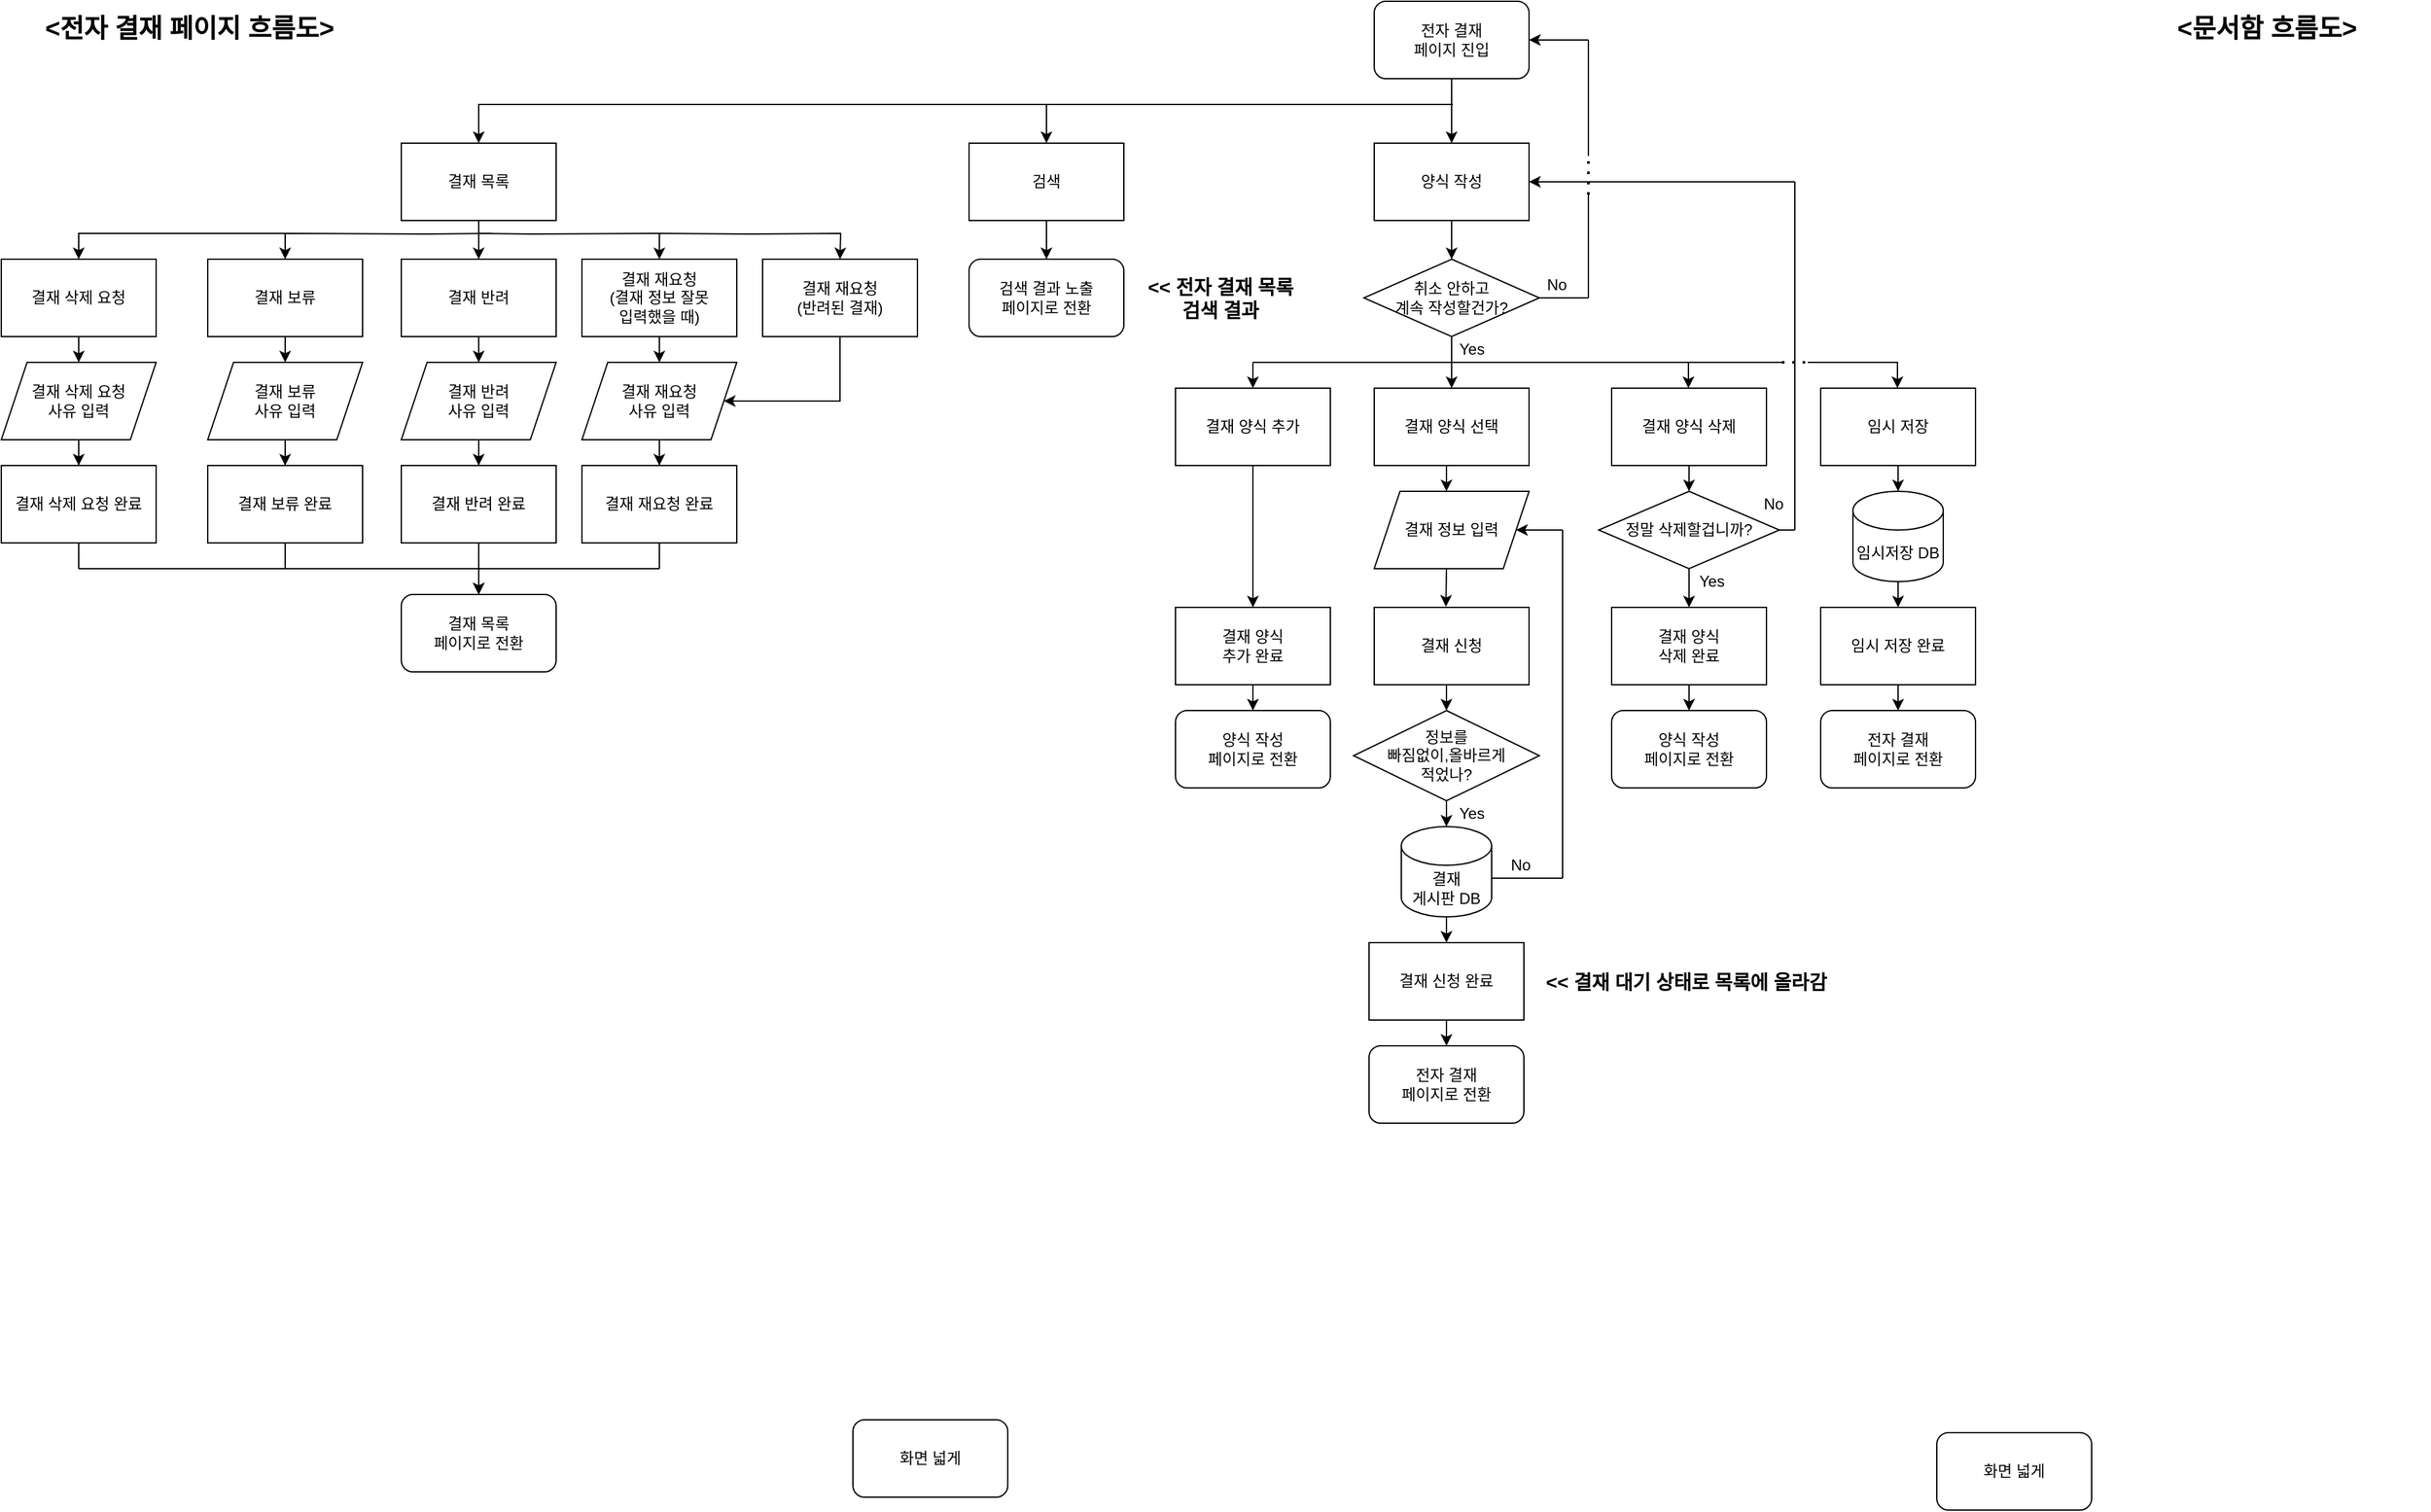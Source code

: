 <mxfile version="24.6.4" type="github">
  <diagram id="C5RBs43oDa-KdzZeNtuy" name="Page-1">
    <mxGraphModel dx="3033" dy="1166" grid="1" gridSize="10" guides="1" tooltips="1" connect="1" arrows="1" fold="1" page="1" pageScale="1" pageWidth="827" pageHeight="1169" math="0" shadow="0">
      <root>
        <mxCell id="WIyWlLk6GJQsqaUBKTNV-0" />
        <mxCell id="WIyWlLk6GJQsqaUBKTNV-1" parent="WIyWlLk6GJQsqaUBKTNV-0" />
        <mxCell id="pU9Nuj2Ota8fJku8dNai-0" value="전자 결재 &lt;br&gt;페이지 진입" style="rounded=1;whiteSpace=wrap;html=1;" vertex="1" parent="WIyWlLk6GJQsqaUBKTNV-1">
          <mxGeometry x="354" y="40" width="120" height="60" as="geometry" />
        </mxCell>
        <mxCell id="pU9Nuj2Ota8fJku8dNai-2" value="" style="endArrow=classic;html=1;rounded=0;exitX=0.5;exitY=1;exitDx=0;exitDy=0;entryX=0.5;entryY=0;entryDx=0;entryDy=0;" edge="1" parent="WIyWlLk6GJQsqaUBKTNV-1" source="pU9Nuj2Ota8fJku8dNai-0" target="pU9Nuj2Ota8fJku8dNai-7">
          <mxGeometry width="50" height="50" relative="1" as="geometry">
            <mxPoint x="434" y="210" as="sourcePoint" />
            <mxPoint x="414" y="130" as="targetPoint" />
          </mxGeometry>
        </mxCell>
        <mxCell id="pU9Nuj2Ota8fJku8dNai-3" value="화면 넓게" style="rounded=1;whiteSpace=wrap;html=1;" vertex="1" parent="WIyWlLk6GJQsqaUBKTNV-1">
          <mxGeometry x="-50" y="1140" width="120" height="60" as="geometry" />
        </mxCell>
        <mxCell id="pU9Nuj2Ota8fJku8dNai-4" value="화면 넓게" style="rounded=1;whiteSpace=wrap;html=1;" vertex="1" parent="WIyWlLk6GJQsqaUBKTNV-1">
          <mxGeometry x="790" y="1150" width="120" height="60" as="geometry" />
        </mxCell>
        <mxCell id="pU9Nuj2Ota8fJku8dNai-7" value="양식 작성" style="rounded=0;whiteSpace=wrap;html=1;" vertex="1" parent="WIyWlLk6GJQsqaUBKTNV-1">
          <mxGeometry x="354" y="150" width="120" height="60" as="geometry" />
        </mxCell>
        <mxCell id="pU9Nuj2Ota8fJku8dNai-10" value="취소 안하고&lt;br&gt;계속 작성할건가?" style="rhombus;whiteSpace=wrap;html=1;" vertex="1" parent="WIyWlLk6GJQsqaUBKTNV-1">
          <mxGeometry x="346" y="240" width="136" height="60" as="geometry" />
        </mxCell>
        <mxCell id="pU9Nuj2Ota8fJku8dNai-11" value="" style="endArrow=classic;html=1;rounded=0;exitX=0.5;exitY=1;exitDx=0;exitDy=0;entryX=0.5;entryY=0;entryDx=0;entryDy=0;" edge="1" parent="WIyWlLk6GJQsqaUBKTNV-1" source="pU9Nuj2Ota8fJku8dNai-7" target="pU9Nuj2Ota8fJku8dNai-10">
          <mxGeometry width="50" height="50" relative="1" as="geometry">
            <mxPoint x="50" y="240" as="sourcePoint" />
            <mxPoint x="100" y="190" as="targetPoint" />
          </mxGeometry>
        </mxCell>
        <mxCell id="pU9Nuj2Ota8fJku8dNai-12" value="" style="endArrow=none;html=1;rounded=0;exitX=1;exitY=0.5;exitDx=0;exitDy=0;" edge="1" parent="WIyWlLk6GJQsqaUBKTNV-1" source="pU9Nuj2Ota8fJku8dNai-10">
          <mxGeometry width="50" height="50" relative="1" as="geometry">
            <mxPoint x="50" y="240" as="sourcePoint" />
            <mxPoint x="520" y="270" as="targetPoint" />
          </mxGeometry>
        </mxCell>
        <mxCell id="pU9Nuj2Ota8fJku8dNai-14" value="" style="endArrow=classic;html=1;rounded=0;entryX=1;entryY=0.5;entryDx=0;entryDy=0;" edge="1" parent="WIyWlLk6GJQsqaUBKTNV-1" target="pU9Nuj2Ota8fJku8dNai-0">
          <mxGeometry width="50" height="50" relative="1" as="geometry">
            <mxPoint x="520" y="70" as="sourcePoint" />
            <mxPoint x="100" y="170" as="targetPoint" />
          </mxGeometry>
        </mxCell>
        <mxCell id="pU9Nuj2Ota8fJku8dNai-15" value="No" style="text;strokeColor=none;fillColor=none;align=left;verticalAlign=middle;spacingLeft=4;spacingRight=4;overflow=hidden;points=[[0,0.5],[1,0.5]];portConstraint=eastwest;rotatable=0;whiteSpace=wrap;html=1;" vertex="1" parent="WIyWlLk6GJQsqaUBKTNV-1">
          <mxGeometry x="482" y="250" width="40" height="20" as="geometry" />
        </mxCell>
        <mxCell id="pU9Nuj2Ota8fJku8dNai-17" value="" style="endArrow=none;dashed=1;html=1;dashPattern=1 3;strokeWidth=2;rounded=0;" edge="1" parent="WIyWlLk6GJQsqaUBKTNV-1">
          <mxGeometry width="50" height="50" relative="1" as="geometry">
            <mxPoint x="520" y="190" as="sourcePoint" />
            <mxPoint x="520" y="160" as="targetPoint" />
          </mxGeometry>
        </mxCell>
        <mxCell id="pU9Nuj2Ota8fJku8dNai-18" value="" style="endArrow=none;html=1;rounded=0;" edge="1" parent="WIyWlLk6GJQsqaUBKTNV-1">
          <mxGeometry width="50" height="50" relative="1" as="geometry">
            <mxPoint x="520" y="270" as="sourcePoint" />
            <mxPoint x="520" y="190" as="targetPoint" />
          </mxGeometry>
        </mxCell>
        <mxCell id="pU9Nuj2Ota8fJku8dNai-19" value="" style="endArrow=none;html=1;rounded=0;" edge="1" parent="WIyWlLk6GJQsqaUBKTNV-1">
          <mxGeometry width="50" height="50" relative="1" as="geometry">
            <mxPoint x="520" y="70" as="sourcePoint" />
            <mxPoint x="520" y="160" as="targetPoint" />
          </mxGeometry>
        </mxCell>
        <mxCell id="pU9Nuj2Ota8fJku8dNai-20" value="결재 양식 추가" style="rounded=0;whiteSpace=wrap;html=1;" vertex="1" parent="WIyWlLk6GJQsqaUBKTNV-1">
          <mxGeometry x="200" y="340" width="120" height="60" as="geometry" />
        </mxCell>
        <mxCell id="pU9Nuj2Ota8fJku8dNai-21" value="결재 양식 선택" style="rounded=0;whiteSpace=wrap;html=1;" vertex="1" parent="WIyWlLk6GJQsqaUBKTNV-1">
          <mxGeometry x="354" y="340" width="120" height="60" as="geometry" />
        </mxCell>
        <mxCell id="pU9Nuj2Ota8fJku8dNai-22" value="결재 양식 삭제" style="rounded=0;whiteSpace=wrap;html=1;" vertex="1" parent="WIyWlLk6GJQsqaUBKTNV-1">
          <mxGeometry x="538" y="340" width="120" height="60" as="geometry" />
        </mxCell>
        <mxCell id="pU9Nuj2Ota8fJku8dNai-23" value="" style="endArrow=classic;html=1;rounded=0;exitX=0.5;exitY=1;exitDx=0;exitDy=0;entryX=0.5;entryY=0;entryDx=0;entryDy=0;" edge="1" parent="WIyWlLk6GJQsqaUBKTNV-1" source="pU9Nuj2Ota8fJku8dNai-10" target="pU9Nuj2Ota8fJku8dNai-21">
          <mxGeometry width="50" height="50" relative="1" as="geometry">
            <mxPoint x="50" y="240" as="sourcePoint" />
            <mxPoint x="100" y="190" as="targetPoint" />
          </mxGeometry>
        </mxCell>
        <mxCell id="pU9Nuj2Ota8fJku8dNai-26" value="" style="endArrow=classic;html=1;rounded=0;entryX=0.5;entryY=0;entryDx=0;entryDy=0;" edge="1" parent="WIyWlLk6GJQsqaUBKTNV-1">
          <mxGeometry width="50" height="50" relative="1" as="geometry">
            <mxPoint x="597.52" y="320" as="sourcePoint" />
            <mxPoint x="597.52" y="340" as="targetPoint" />
          </mxGeometry>
        </mxCell>
        <mxCell id="pU9Nuj2Ota8fJku8dNai-27" value="Yes" style="text;strokeColor=none;fillColor=none;align=left;verticalAlign=middle;spacingLeft=4;spacingRight=4;overflow=hidden;points=[[0,0.5],[1,0.5]];portConstraint=eastwest;rotatable=0;whiteSpace=wrap;html=1;" vertex="1" parent="WIyWlLk6GJQsqaUBKTNV-1">
          <mxGeometry x="414" y="300" width="40" height="20" as="geometry" />
        </mxCell>
        <mxCell id="pU9Nuj2Ota8fJku8dNai-28" value="결재 신청" style="rounded=0;whiteSpace=wrap;html=1;" vertex="1" parent="WIyWlLk6GJQsqaUBKTNV-1">
          <mxGeometry x="354" y="510" width="120" height="60" as="geometry" />
        </mxCell>
        <mxCell id="pU9Nuj2Ota8fJku8dNai-30" value="결재 신청 완료" style="rounded=0;whiteSpace=wrap;html=1;" vertex="1" parent="WIyWlLk6GJQsqaUBKTNV-1">
          <mxGeometry x="350" y="770" width="120" height="60" as="geometry" />
        </mxCell>
        <mxCell id="pU9Nuj2Ota8fJku8dNai-32" value="전자 결재 &lt;br&gt;페이지로 전환" style="rounded=1;whiteSpace=wrap;html=1;" vertex="1" parent="WIyWlLk6GJQsqaUBKTNV-1">
          <mxGeometry x="350" y="850" width="120" height="60" as="geometry" />
        </mxCell>
        <mxCell id="pU9Nuj2Ota8fJku8dNai-33" value="" style="endArrow=classic;html=1;rounded=0;exitX=0.5;exitY=1;exitDx=0;exitDy=0;entryX=0.5;entryY=0;entryDx=0;entryDy=0;" edge="1" parent="WIyWlLk6GJQsqaUBKTNV-1" source="pU9Nuj2Ota8fJku8dNai-30" target="pU9Nuj2Ota8fJku8dNai-32">
          <mxGeometry width="50" height="50" relative="1" as="geometry">
            <mxPoint x="410" y="850" as="sourcePoint" />
            <mxPoint x="410" y="870" as="targetPoint" />
          </mxGeometry>
        </mxCell>
        <mxCell id="pU9Nuj2Ota8fJku8dNai-34" value="정말 삭제할겁니까?" style="rhombus;whiteSpace=wrap;html=1;" vertex="1" parent="WIyWlLk6GJQsqaUBKTNV-1">
          <mxGeometry x="528" y="420" width="140" height="60" as="geometry" />
        </mxCell>
        <mxCell id="pU9Nuj2Ota8fJku8dNai-35" value="" style="endArrow=classic;html=1;rounded=0;exitX=0.5;exitY=1;exitDx=0;exitDy=0;entryX=0.5;entryY=0;entryDx=0;entryDy=0;" edge="1" parent="WIyWlLk6GJQsqaUBKTNV-1" source="pU9Nuj2Ota8fJku8dNai-22" target="pU9Nuj2Ota8fJku8dNai-34">
          <mxGeometry width="50" height="50" relative="1" as="geometry">
            <mxPoint x="98" y="430" as="sourcePoint" />
            <mxPoint x="148" y="380" as="targetPoint" />
          </mxGeometry>
        </mxCell>
        <mxCell id="pU9Nuj2Ota8fJku8dNai-36" value="결재 양식&lt;br&gt;삭제 완료" style="rounded=0;whiteSpace=wrap;html=1;" vertex="1" parent="WIyWlLk6GJQsqaUBKTNV-1">
          <mxGeometry x="538" y="510" width="120" height="60" as="geometry" />
        </mxCell>
        <mxCell id="pU9Nuj2Ota8fJku8dNai-37" value="" style="endArrow=classic;html=1;rounded=0;exitX=0.5;exitY=1;exitDx=0;exitDy=0;entryX=0.5;entryY=0;entryDx=0;entryDy=0;" edge="1" parent="WIyWlLk6GJQsqaUBKTNV-1" target="pU9Nuj2Ota8fJku8dNai-36">
          <mxGeometry width="50" height="50" relative="1" as="geometry">
            <mxPoint x="598" y="480" as="sourcePoint" />
            <mxPoint x="598" y="500" as="targetPoint" />
          </mxGeometry>
        </mxCell>
        <mxCell id="pU9Nuj2Ota8fJku8dNai-40" value="&lt;div&gt;결재 정보 입력&lt;/div&gt;" style="shape=parallelogram;perimeter=parallelogramPerimeter;whiteSpace=wrap;html=1;fixedSize=1;" vertex="1" parent="WIyWlLk6GJQsqaUBKTNV-1">
          <mxGeometry x="354" y="420" width="120" height="60" as="geometry" />
        </mxCell>
        <mxCell id="pU9Nuj2Ota8fJku8dNai-41" value="결재&lt;br&gt;게시판 DB" style="shape=cylinder3;whiteSpace=wrap;html=1;boundedLbl=1;backgroundOutline=1;size=15;" vertex="1" parent="WIyWlLk6GJQsqaUBKTNV-1">
          <mxGeometry x="375" y="680" width="70" height="70" as="geometry" />
        </mxCell>
        <mxCell id="pU9Nuj2Ota8fJku8dNai-44" value="" style="endArrow=classic;html=1;rounded=0;exitX=0.5;exitY=1;exitDx=0;exitDy=0;entryX=0.463;entryY=-0.009;entryDx=0;entryDy=0;entryPerimeter=0;" edge="1" parent="WIyWlLk6GJQsqaUBKTNV-1" target="pU9Nuj2Ota8fJku8dNai-28">
          <mxGeometry width="50" height="50" relative="1" as="geometry">
            <mxPoint x="410" y="480" as="sourcePoint" />
            <mxPoint x="410" y="500" as="targetPoint" />
          </mxGeometry>
        </mxCell>
        <mxCell id="pU9Nuj2Ota8fJku8dNai-45" value="정보를&lt;br&gt;빠짐없이,올바르게&lt;br&gt;적었나?" style="rhombus;whiteSpace=wrap;html=1;" vertex="1" parent="WIyWlLk6GJQsqaUBKTNV-1">
          <mxGeometry x="338" y="590" width="144" height="70" as="geometry" />
        </mxCell>
        <mxCell id="pU9Nuj2Ota8fJku8dNai-49" value="" style="endArrow=classic;html=1;rounded=0;exitX=0.5;exitY=1;exitDx=0;exitDy=0;entryX=0.5;entryY=0;entryDx=0;entryDy=0;" edge="1" parent="WIyWlLk6GJQsqaUBKTNV-1">
          <mxGeometry width="50" height="50" relative="1" as="geometry">
            <mxPoint x="410" y="570" as="sourcePoint" />
            <mxPoint x="410" y="590" as="targetPoint" />
          </mxGeometry>
        </mxCell>
        <mxCell id="pU9Nuj2Ota8fJku8dNai-50" value="" style="endArrow=classic;html=1;rounded=0;exitX=0.5;exitY=1;exitDx=0;exitDy=0;entryX=0.5;entryY=0;entryDx=0;entryDy=0;" edge="1" parent="WIyWlLk6GJQsqaUBKTNV-1">
          <mxGeometry width="50" height="50" relative="1" as="geometry">
            <mxPoint x="410" y="400" as="sourcePoint" />
            <mxPoint x="410" y="420" as="targetPoint" />
          </mxGeometry>
        </mxCell>
        <mxCell id="pU9Nuj2Ota8fJku8dNai-51" value="" style="endArrow=classic;html=1;rounded=0;exitX=0.5;exitY=1;exitDx=0;exitDy=0;entryX=0.5;entryY=0;entryDx=0;entryDy=0;entryPerimeter=0;" edge="1" parent="WIyWlLk6GJQsqaUBKTNV-1" source="pU9Nuj2Ota8fJku8dNai-45" target="pU9Nuj2Ota8fJku8dNai-41">
          <mxGeometry width="50" height="50" relative="1" as="geometry">
            <mxPoint x="50" y="640" as="sourcePoint" />
            <mxPoint x="100" y="590" as="targetPoint" />
          </mxGeometry>
        </mxCell>
        <mxCell id="pU9Nuj2Ota8fJku8dNai-52" value="Yes" style="text;strokeColor=none;fillColor=none;align=left;verticalAlign=middle;spacingLeft=4;spacingRight=4;overflow=hidden;points=[[0,0.5],[1,0.5]];portConstraint=eastwest;rotatable=0;whiteSpace=wrap;html=1;" vertex="1" parent="WIyWlLk6GJQsqaUBKTNV-1">
          <mxGeometry x="414" y="660" width="40" height="20" as="geometry" />
        </mxCell>
        <mxCell id="pU9Nuj2Ota8fJku8dNai-53" value="" style="endArrow=classic;html=1;rounded=0;exitX=0.5;exitY=1;exitDx=0;exitDy=0;exitPerimeter=0;entryX=0.5;entryY=0;entryDx=0;entryDy=0;" edge="1" parent="WIyWlLk6GJQsqaUBKTNV-1" target="pU9Nuj2Ota8fJku8dNai-30">
          <mxGeometry width="50" height="50" relative="1" as="geometry">
            <mxPoint x="410" y="750" as="sourcePoint" />
            <mxPoint x="100" y="600" as="targetPoint" />
          </mxGeometry>
        </mxCell>
        <mxCell id="pU9Nuj2Ota8fJku8dNai-58" value="" style="endArrow=none;html=1;rounded=0;" edge="1" parent="WIyWlLk6GJQsqaUBKTNV-1">
          <mxGeometry width="50" height="50" relative="1" as="geometry">
            <mxPoint x="500" y="720" as="sourcePoint" />
            <mxPoint x="500" y="450" as="targetPoint" />
          </mxGeometry>
        </mxCell>
        <mxCell id="pU9Nuj2Ota8fJku8dNai-59" value="" style="endArrow=classic;html=1;rounded=0;entryX=1;entryY=0.5;entryDx=0;entryDy=0;" edge="1" parent="WIyWlLk6GJQsqaUBKTNV-1" target="pU9Nuj2Ota8fJku8dNai-40">
          <mxGeometry width="50" height="50" relative="1" as="geometry">
            <mxPoint x="500" y="450" as="sourcePoint" />
            <mxPoint x="290" y="560" as="targetPoint" />
          </mxGeometry>
        </mxCell>
        <mxCell id="pU9Nuj2Ota8fJku8dNai-63" value="결재 양식&lt;br&gt;추가 완료" style="rounded=0;whiteSpace=wrap;html=1;" vertex="1" parent="WIyWlLk6GJQsqaUBKTNV-1">
          <mxGeometry x="200" y="510" width="120" height="60" as="geometry" />
        </mxCell>
        <mxCell id="pU9Nuj2Ota8fJku8dNai-64" value="Yes" style="text;strokeColor=none;fillColor=none;align=left;verticalAlign=middle;spacingLeft=4;spacingRight=4;overflow=hidden;points=[[0,0.5],[1,0.5]];portConstraint=eastwest;rotatable=0;whiteSpace=wrap;html=1;" vertex="1" parent="WIyWlLk6GJQsqaUBKTNV-1">
          <mxGeometry x="600" y="480" width="40" height="20" as="geometry" />
        </mxCell>
        <mxCell id="pU9Nuj2Ota8fJku8dNai-66" value="" style="endArrow=classic;html=1;rounded=0;entryX=0.5;entryY=0;entryDx=0;entryDy=0;" edge="1" parent="WIyWlLk6GJQsqaUBKTNV-1">
          <mxGeometry width="50" height="50" relative="1" as="geometry">
            <mxPoint x="260" y="320" as="sourcePoint" />
            <mxPoint x="260" y="340" as="targetPoint" />
          </mxGeometry>
        </mxCell>
        <mxCell id="pU9Nuj2Ota8fJku8dNai-67" value="" style="endArrow=classic;html=1;rounded=0;exitX=0.5;exitY=1;exitDx=0;exitDy=0;entryX=0.5;entryY=0;entryDx=0;entryDy=0;" edge="1" parent="WIyWlLk6GJQsqaUBKTNV-1" source="pU9Nuj2Ota8fJku8dNai-20" target="pU9Nuj2Ota8fJku8dNai-63">
          <mxGeometry width="50" height="50" relative="1" as="geometry">
            <mxPoint x="290" y="650" as="sourcePoint" />
            <mxPoint x="340" y="600" as="targetPoint" />
          </mxGeometry>
        </mxCell>
        <mxCell id="pU9Nuj2Ota8fJku8dNai-69" value="양식 작성&lt;br&gt;페이지로 전환" style="rounded=1;whiteSpace=wrap;html=1;" vertex="1" parent="WIyWlLk6GJQsqaUBKTNV-1">
          <mxGeometry x="538" y="590" width="120" height="60" as="geometry" />
        </mxCell>
        <mxCell id="pU9Nuj2Ota8fJku8dNai-70" value="" style="endArrow=classic;html=1;rounded=0;exitX=0.5;exitY=1;exitDx=0;exitDy=0;entryX=0.5;entryY=0;entryDx=0;entryDy=0;" edge="1" parent="WIyWlLk6GJQsqaUBKTNV-1" target="pU9Nuj2Ota8fJku8dNai-69">
          <mxGeometry width="50" height="50" relative="1" as="geometry">
            <mxPoint x="598" y="570" as="sourcePoint" />
            <mxPoint x="598" y="610" as="targetPoint" />
          </mxGeometry>
        </mxCell>
        <mxCell id="pU9Nuj2Ota8fJku8dNai-72" value="양식 작성&lt;br&gt;페이지로 전환" style="rounded=1;whiteSpace=wrap;html=1;" vertex="1" parent="WIyWlLk6GJQsqaUBKTNV-1">
          <mxGeometry x="200" y="590" width="120" height="60" as="geometry" />
        </mxCell>
        <mxCell id="pU9Nuj2Ota8fJku8dNai-73" value="" style="endArrow=classic;html=1;rounded=0;exitX=0.5;exitY=1;exitDx=0;exitDy=0;entryX=0.5;entryY=0;entryDx=0;entryDy=0;" edge="1" parent="WIyWlLk6GJQsqaUBKTNV-1" target="pU9Nuj2Ota8fJku8dNai-72">
          <mxGeometry width="50" height="50" relative="1" as="geometry">
            <mxPoint x="260" y="570" as="sourcePoint" />
            <mxPoint x="260" y="610" as="targetPoint" />
          </mxGeometry>
        </mxCell>
        <mxCell id="pU9Nuj2Ota8fJku8dNai-74" value="&lt;b&gt;&lt;font style=&quot;font-size: 15px;&quot;&gt;&amp;lt;&amp;lt; 결재 대기 상태로 목록에 올라감&lt;/font&gt;&lt;/b&gt;" style="text;html=1;align=center;verticalAlign=middle;whiteSpace=wrap;rounded=0;" vertex="1" parent="WIyWlLk6GJQsqaUBKTNV-1">
          <mxGeometry x="470" y="780" width="252" height="40" as="geometry" />
        </mxCell>
        <mxCell id="pU9Nuj2Ota8fJku8dNai-75" value="임시 저장" style="rounded=0;whiteSpace=wrap;html=1;" vertex="1" parent="WIyWlLk6GJQsqaUBKTNV-1">
          <mxGeometry x="700" y="340" width="120" height="60" as="geometry" />
        </mxCell>
        <mxCell id="pU9Nuj2Ota8fJku8dNai-76" value="" style="endArrow=classic;html=1;rounded=0;entryX=0.5;entryY=0;entryDx=0;entryDy=0;" edge="1" parent="WIyWlLk6GJQsqaUBKTNV-1">
          <mxGeometry width="50" height="50" relative="1" as="geometry">
            <mxPoint x="759.5" y="320" as="sourcePoint" />
            <mxPoint x="759.5" y="340" as="targetPoint" />
          </mxGeometry>
        </mxCell>
        <mxCell id="pU9Nuj2Ota8fJku8dNai-78" value="" style="endArrow=none;html=1;rounded=0;entryX=0.998;entryY=0.572;entryDx=0;entryDy=0;entryPerimeter=0;" edge="1" parent="WIyWlLk6GJQsqaUBKTNV-1" target="pU9Nuj2Ota8fJku8dNai-41">
          <mxGeometry width="50" height="50" relative="1" as="geometry">
            <mxPoint x="500" y="720" as="sourcePoint" />
            <mxPoint x="450" y="720" as="targetPoint" />
          </mxGeometry>
        </mxCell>
        <mxCell id="pU9Nuj2Ota8fJku8dNai-79" value="No" style="text;strokeColor=none;fillColor=none;align=left;verticalAlign=middle;spacingLeft=4;spacingRight=4;overflow=hidden;points=[[0,0.5],[1,0.5]];portConstraint=eastwest;rotatable=0;whiteSpace=wrap;html=1;" vertex="1" parent="WIyWlLk6GJQsqaUBKTNV-1">
          <mxGeometry x="454" y="700" width="40" height="20" as="geometry" />
        </mxCell>
        <mxCell id="pU9Nuj2Ota8fJku8dNai-80" value="임시저장 DB" style="shape=cylinder3;whiteSpace=wrap;html=1;boundedLbl=1;backgroundOutline=1;size=15;" vertex="1" parent="WIyWlLk6GJQsqaUBKTNV-1">
          <mxGeometry x="725" y="420" width="70" height="70" as="geometry" />
        </mxCell>
        <mxCell id="pU9Nuj2Ota8fJku8dNai-81" value="" style="endArrow=classic;html=1;rounded=0;exitX=0.5;exitY=1;exitDx=0;exitDy=0;entryX=0.5;entryY=0;entryDx=0;entryDy=0;" edge="1" parent="WIyWlLk6GJQsqaUBKTNV-1">
          <mxGeometry width="50" height="50" relative="1" as="geometry">
            <mxPoint x="760" y="400" as="sourcePoint" />
            <mxPoint x="760" y="420" as="targetPoint" />
          </mxGeometry>
        </mxCell>
        <mxCell id="pU9Nuj2Ota8fJku8dNai-83" value="임시 저장 완료" style="rounded=0;whiteSpace=wrap;html=1;" vertex="1" parent="WIyWlLk6GJQsqaUBKTNV-1">
          <mxGeometry x="700" y="510" width="120" height="60" as="geometry" />
        </mxCell>
        <mxCell id="pU9Nuj2Ota8fJku8dNai-84" value="" style="endArrow=classic;html=1;rounded=0;exitX=0.5;exitY=1;exitDx=0;exitDy=0;exitPerimeter=0;entryX=0.5;entryY=0;entryDx=0;entryDy=0;" edge="1" parent="WIyWlLk6GJQsqaUBKTNV-1" target="pU9Nuj2Ota8fJku8dNai-83">
          <mxGeometry width="50" height="50" relative="1" as="geometry">
            <mxPoint x="760" y="490" as="sourcePoint" />
            <mxPoint x="450" y="340" as="targetPoint" />
          </mxGeometry>
        </mxCell>
        <mxCell id="pU9Nuj2Ota8fJku8dNai-85" value="" style="endArrow=none;html=1;rounded=0;entryX=1;entryY=0.5;entryDx=0;entryDy=0;" edge="1" parent="WIyWlLk6GJQsqaUBKTNV-1" target="pU9Nuj2Ota8fJku8dNai-34">
          <mxGeometry width="50" height="50" relative="1" as="geometry">
            <mxPoint x="680" y="450" as="sourcePoint" />
            <mxPoint x="250" y="320" as="targetPoint" />
          </mxGeometry>
        </mxCell>
        <mxCell id="pU9Nuj2Ota8fJku8dNai-86" value="" style="endArrow=none;html=1;rounded=0;" edge="1" parent="WIyWlLk6GJQsqaUBKTNV-1">
          <mxGeometry width="50" height="50" relative="1" as="geometry">
            <mxPoint x="680" y="180" as="sourcePoint" />
            <mxPoint x="680" y="450" as="targetPoint" />
          </mxGeometry>
        </mxCell>
        <mxCell id="pU9Nuj2Ota8fJku8dNai-87" value="" style="endArrow=none;dashed=1;html=1;dashPattern=1 3;strokeWidth=2;rounded=0;" edge="1" parent="WIyWlLk6GJQsqaUBKTNV-1">
          <mxGeometry width="50" height="50" relative="1" as="geometry">
            <mxPoint x="670" y="320" as="sourcePoint" />
            <mxPoint x="690" y="320" as="targetPoint" />
          </mxGeometry>
        </mxCell>
        <mxCell id="pU9Nuj2Ota8fJku8dNai-88" value="" style="endArrow=none;html=1;rounded=0;" edge="1" parent="WIyWlLk6GJQsqaUBKTNV-1">
          <mxGeometry width="50" height="50" relative="1" as="geometry">
            <mxPoint x="670" y="320" as="sourcePoint" />
            <mxPoint x="260" y="320" as="targetPoint" />
          </mxGeometry>
        </mxCell>
        <mxCell id="pU9Nuj2Ota8fJku8dNai-89" value="" style="endArrow=none;html=1;rounded=0;" edge="1" parent="WIyWlLk6GJQsqaUBKTNV-1">
          <mxGeometry width="50" height="50" relative="1" as="geometry">
            <mxPoint x="690" y="320" as="sourcePoint" />
            <mxPoint x="760" y="320" as="targetPoint" />
          </mxGeometry>
        </mxCell>
        <mxCell id="pU9Nuj2Ota8fJku8dNai-91" value="" style="endArrow=classic;html=1;rounded=0;entryX=1;entryY=0.5;entryDx=0;entryDy=0;" edge="1" parent="WIyWlLk6GJQsqaUBKTNV-1" target="pU9Nuj2Ota8fJku8dNai-7">
          <mxGeometry width="50" height="50" relative="1" as="geometry">
            <mxPoint x="680" y="180" as="sourcePoint" />
            <mxPoint x="250" y="320" as="targetPoint" />
          </mxGeometry>
        </mxCell>
        <mxCell id="pU9Nuj2Ota8fJku8dNai-92" value="No" style="text;strokeColor=none;fillColor=none;align=left;verticalAlign=middle;spacingLeft=4;spacingRight=4;overflow=hidden;points=[[0,0.5],[1,0.5]];portConstraint=eastwest;rotatable=0;whiteSpace=wrap;html=1;" vertex="1" parent="WIyWlLk6GJQsqaUBKTNV-1">
          <mxGeometry x="650" y="420" width="40" height="20" as="geometry" />
        </mxCell>
        <mxCell id="pU9Nuj2Ota8fJku8dNai-94" value="전자 결재 &lt;br&gt;페이지로 전환" style="rounded=1;whiteSpace=wrap;html=1;" vertex="1" parent="WIyWlLk6GJQsqaUBKTNV-1">
          <mxGeometry x="700" y="590" width="120" height="60" as="geometry" />
        </mxCell>
        <mxCell id="pU9Nuj2Ota8fJku8dNai-95" value="" style="endArrow=classic;html=1;rounded=0;exitX=0.5;exitY=1;exitDx=0;exitDy=0;entryX=0.5;entryY=0;entryDx=0;entryDy=0;" edge="1" parent="WIyWlLk6GJQsqaUBKTNV-1" target="pU9Nuj2Ota8fJku8dNai-94">
          <mxGeometry width="50" height="50" relative="1" as="geometry">
            <mxPoint x="760" y="570" as="sourcePoint" />
            <mxPoint x="760" y="610" as="targetPoint" />
          </mxGeometry>
        </mxCell>
        <mxCell id="pU9Nuj2Ota8fJku8dNai-107" value="" style="edgeStyle=orthogonalEdgeStyle;rounded=0;orthogonalLoop=1;jettySize=auto;html=1;" edge="1" parent="WIyWlLk6GJQsqaUBKTNV-1" source="pU9Nuj2Ota8fJku8dNai-96">
          <mxGeometry relative="1" as="geometry">
            <mxPoint x="100" y="240" as="targetPoint" />
          </mxGeometry>
        </mxCell>
        <mxCell id="pU9Nuj2Ota8fJku8dNai-96" value="검색" style="rounded=0;whiteSpace=wrap;html=1;" vertex="1" parent="WIyWlLk6GJQsqaUBKTNV-1">
          <mxGeometry x="40" y="150" width="120" height="60" as="geometry" />
        </mxCell>
        <mxCell id="pU9Nuj2Ota8fJku8dNai-105" value="" style="endArrow=classic;html=1;rounded=0;entryX=0.5;entryY=0;entryDx=0;entryDy=0;" edge="1" parent="WIyWlLk6GJQsqaUBKTNV-1" target="pU9Nuj2Ota8fJku8dNai-96">
          <mxGeometry width="50" height="50" relative="1" as="geometry">
            <mxPoint x="415" y="120" as="sourcePoint" />
            <mxPoint x="105" y="150" as="targetPoint" />
            <Array as="points">
              <mxPoint x="100" y="120" />
            </Array>
          </mxGeometry>
        </mxCell>
        <mxCell id="pU9Nuj2Ota8fJku8dNai-108" value="&lt;span style=&quot;font-size: 15px;&quot;&gt;&lt;b&gt;&amp;lt;&amp;lt; 전자 결재 목록&lt;br&gt;검색 결과&lt;/b&gt;&lt;/span&gt;" style="text;html=1;align=center;verticalAlign=middle;whiteSpace=wrap;rounded=0;" vertex="1" parent="WIyWlLk6GJQsqaUBKTNV-1">
          <mxGeometry x="160" y="250" width="150" height="40" as="geometry" />
        </mxCell>
        <mxCell id="pU9Nuj2Ota8fJku8dNai-109" value="검색 결과 노출&lt;br&gt;페이지로 전환" style="rounded=1;whiteSpace=wrap;html=1;" vertex="1" parent="WIyWlLk6GJQsqaUBKTNV-1">
          <mxGeometry x="40" y="240" width="120" height="60" as="geometry" />
        </mxCell>
        <mxCell id="pU9Nuj2Ota8fJku8dNai-116" value="" style="edgeStyle=orthogonalEdgeStyle;rounded=0;orthogonalLoop=1;jettySize=auto;html=1;" edge="1" parent="WIyWlLk6GJQsqaUBKTNV-1" source="pU9Nuj2Ota8fJku8dNai-110" target="pU9Nuj2Ota8fJku8dNai-114">
          <mxGeometry relative="1" as="geometry" />
        </mxCell>
        <mxCell id="pU9Nuj2Ota8fJku8dNai-118" value="" style="edgeStyle=orthogonalEdgeStyle;rounded=0;orthogonalLoop=1;jettySize=auto;html=1;entryX=0.5;entryY=0;entryDx=0;entryDy=0;" edge="1" parent="WIyWlLk6GJQsqaUBKTNV-1" target="pU9Nuj2Ota8fJku8dNai-113">
          <mxGeometry relative="1" as="geometry">
            <mxPoint x="-330" y="220" as="sourcePoint" />
            <mxPoint x="-660.0" y="240" as="targetPoint" />
          </mxGeometry>
        </mxCell>
        <mxCell id="pU9Nuj2Ota8fJku8dNai-119" style="edgeStyle=orthogonalEdgeStyle;rounded=0;orthogonalLoop=1;jettySize=auto;html=1;entryX=0.5;entryY=0;entryDx=0;entryDy=0;" edge="1" parent="WIyWlLk6GJQsqaUBKTNV-1" target="pU9Nuj2Ota8fJku8dNai-115">
          <mxGeometry relative="1" as="geometry">
            <mxPoint x="-340" y="220" as="sourcePoint" />
            <mxPoint x="-150" y="420" as="targetPoint" />
          </mxGeometry>
        </mxCell>
        <mxCell id="pU9Nuj2Ota8fJku8dNai-110" value="결재 목록" style="rounded=0;whiteSpace=wrap;html=1;" vertex="1" parent="WIyWlLk6GJQsqaUBKTNV-1">
          <mxGeometry x="-400" y="150" width="120" height="60" as="geometry" />
        </mxCell>
        <mxCell id="pU9Nuj2Ota8fJku8dNai-112" value="" style="endArrow=classic;html=1;rounded=0;entryX=0.5;entryY=0;entryDx=0;entryDy=0;" edge="1" parent="WIyWlLk6GJQsqaUBKTNV-1" target="pU9Nuj2Ota8fJku8dNai-110">
          <mxGeometry width="50" height="50" relative="1" as="geometry">
            <mxPoint x="100" y="120" as="sourcePoint" />
            <mxPoint x="90" y="310" as="targetPoint" />
            <Array as="points">
              <mxPoint x="-340" y="120" />
            </Array>
          </mxGeometry>
        </mxCell>
        <mxCell id="pU9Nuj2Ota8fJku8dNai-121" value="" style="edgeStyle=orthogonalEdgeStyle;rounded=0;orthogonalLoop=1;jettySize=auto;html=1;" edge="1" parent="WIyWlLk6GJQsqaUBKTNV-1" source="pU9Nuj2Ota8fJku8dNai-113">
          <mxGeometry relative="1" as="geometry">
            <mxPoint x="-490.0" y="320" as="targetPoint" />
          </mxGeometry>
        </mxCell>
        <mxCell id="pU9Nuj2Ota8fJku8dNai-113" value="결재 보류" style="rounded=0;whiteSpace=wrap;html=1;" vertex="1" parent="WIyWlLk6GJQsqaUBKTNV-1">
          <mxGeometry x="-550" y="240" width="120" height="60" as="geometry" />
        </mxCell>
        <mxCell id="pU9Nuj2Ota8fJku8dNai-114" value="결재 반려" style="rounded=0;whiteSpace=wrap;html=1;" vertex="1" parent="WIyWlLk6GJQsqaUBKTNV-1">
          <mxGeometry x="-400" y="240" width="120" height="60" as="geometry" />
        </mxCell>
        <mxCell id="pU9Nuj2Ota8fJku8dNai-115" value="결재 재요청&lt;br&gt;(결재 정보 잘못&lt;br&gt;입력했을 때)" style="rounded=0;whiteSpace=wrap;html=1;" vertex="1" parent="WIyWlLk6GJQsqaUBKTNV-1">
          <mxGeometry x="-260" y="240" width="120" height="60" as="geometry" />
        </mxCell>
        <mxCell id="pU9Nuj2Ota8fJku8dNai-125" value="" style="edgeStyle=orthogonalEdgeStyle;rounded=0;orthogonalLoop=1;jettySize=auto;html=1;" edge="1" parent="WIyWlLk6GJQsqaUBKTNV-1" source="pU9Nuj2Ota8fJku8dNai-122" target="pU9Nuj2Ota8fJku8dNai-124">
          <mxGeometry relative="1" as="geometry" />
        </mxCell>
        <mxCell id="pU9Nuj2Ota8fJku8dNai-122" value="&lt;div&gt;결재 보류&lt;br&gt;사유 입력&lt;/div&gt;" style="shape=parallelogram;perimeter=parallelogramPerimeter;whiteSpace=wrap;html=1;fixedSize=1;" vertex="1" parent="WIyWlLk6GJQsqaUBKTNV-1">
          <mxGeometry x="-550" y="320" width="120" height="60" as="geometry" />
        </mxCell>
        <mxCell id="pU9Nuj2Ota8fJku8dNai-127" style="edgeStyle=orthogonalEdgeStyle;rounded=0;orthogonalLoop=1;jettySize=auto;html=1;exitX=0.5;exitY=1;exitDx=0;exitDy=0;entryX=0.5;entryY=0;entryDx=0;entryDy=0;" edge="1" parent="WIyWlLk6GJQsqaUBKTNV-1" source="pU9Nuj2Ota8fJku8dNai-124" target="pU9Nuj2Ota8fJku8dNai-126">
          <mxGeometry relative="1" as="geometry" />
        </mxCell>
        <mxCell id="pU9Nuj2Ota8fJku8dNai-124" value="결재 보류 완료" style="whiteSpace=wrap;html=1;" vertex="1" parent="WIyWlLk6GJQsqaUBKTNV-1">
          <mxGeometry x="-550" y="400" width="120" height="60" as="geometry" />
        </mxCell>
        <mxCell id="pU9Nuj2Ota8fJku8dNai-126" value="결재 목록&lt;br&gt;페이지로 전환" style="rounded=1;whiteSpace=wrap;html=1;" vertex="1" parent="WIyWlLk6GJQsqaUBKTNV-1">
          <mxGeometry x="-400" y="500" width="120" height="60" as="geometry" />
        </mxCell>
        <mxCell id="pU9Nuj2Ota8fJku8dNai-128" value="" style="edgeStyle=orthogonalEdgeStyle;rounded=0;orthogonalLoop=1;jettySize=auto;html=1;" edge="1" parent="WIyWlLk6GJQsqaUBKTNV-1" source="pU9Nuj2Ota8fJku8dNai-129" target="pU9Nuj2Ota8fJku8dNai-130">
          <mxGeometry relative="1" as="geometry" />
        </mxCell>
        <mxCell id="pU9Nuj2Ota8fJku8dNai-129" value="&lt;div&gt;결재 반려&lt;br&gt;사유 입력&lt;/div&gt;" style="shape=parallelogram;perimeter=parallelogramPerimeter;whiteSpace=wrap;html=1;fixedSize=1;" vertex="1" parent="WIyWlLk6GJQsqaUBKTNV-1">
          <mxGeometry x="-400" y="320" width="120" height="60" as="geometry" />
        </mxCell>
        <mxCell id="pU9Nuj2Ota8fJku8dNai-131" value="" style="edgeStyle=orthogonalEdgeStyle;rounded=0;orthogonalLoop=1;jettySize=auto;html=1;" edge="1" parent="WIyWlLk6GJQsqaUBKTNV-1" source="pU9Nuj2Ota8fJku8dNai-130" target="pU9Nuj2Ota8fJku8dNai-126">
          <mxGeometry relative="1" as="geometry" />
        </mxCell>
        <mxCell id="pU9Nuj2Ota8fJku8dNai-130" value="결재 반려 완료" style="whiteSpace=wrap;html=1;" vertex="1" parent="WIyWlLk6GJQsqaUBKTNV-1">
          <mxGeometry x="-400" y="400" width="120" height="60" as="geometry" />
        </mxCell>
        <mxCell id="pU9Nuj2Ota8fJku8dNai-132" style="edgeStyle=orthogonalEdgeStyle;rounded=0;orthogonalLoop=1;jettySize=auto;html=1;exitX=0.5;exitY=1;exitDx=0;exitDy=0;" edge="1" parent="WIyWlLk6GJQsqaUBKTNV-1" source="pU9Nuj2Ota8fJku8dNai-114" target="pU9Nuj2Ota8fJku8dNai-114">
          <mxGeometry relative="1" as="geometry" />
        </mxCell>
        <mxCell id="pU9Nuj2Ota8fJku8dNai-134" value="" style="endArrow=classic;html=1;rounded=0;exitX=0.5;exitY=1;exitDx=0;exitDy=0;entryX=0.5;entryY=0;entryDx=0;entryDy=0;" edge="1" parent="WIyWlLk6GJQsqaUBKTNV-1" source="pU9Nuj2Ota8fJku8dNai-114" target="pU9Nuj2Ota8fJku8dNai-129">
          <mxGeometry width="50" height="50" relative="1" as="geometry">
            <mxPoint x="-20" y="410" as="sourcePoint" />
            <mxPoint x="30" y="360" as="targetPoint" />
          </mxGeometry>
        </mxCell>
        <mxCell id="pU9Nuj2Ota8fJku8dNai-135" value="결재 재요청&lt;div&gt;(반려된 결재)&lt;br&gt;&lt;/div&gt;" style="rounded=0;whiteSpace=wrap;html=1;" vertex="1" parent="WIyWlLk6GJQsqaUBKTNV-1">
          <mxGeometry x="-120" y="240" width="120" height="60" as="geometry" />
        </mxCell>
        <mxCell id="pU9Nuj2Ota8fJku8dNai-136" value="결재 삭제 요청" style="rounded=0;whiteSpace=wrap;html=1;" vertex="1" parent="WIyWlLk6GJQsqaUBKTNV-1">
          <mxGeometry x="-710" y="240" width="120" height="60" as="geometry" />
        </mxCell>
        <mxCell id="pU9Nuj2Ota8fJku8dNai-137" value="" style="endArrow=classic;html=1;rounded=0;entryX=0.5;entryY=0;entryDx=0;entryDy=0;" edge="1" parent="WIyWlLk6GJQsqaUBKTNV-1" target="pU9Nuj2Ota8fJku8dNai-136">
          <mxGeometry width="50" height="50" relative="1" as="geometry">
            <mxPoint x="-490" y="220" as="sourcePoint" />
            <mxPoint x="-710" y="360" as="targetPoint" />
            <Array as="points">
              <mxPoint x="-650" y="220" />
            </Array>
          </mxGeometry>
        </mxCell>
        <mxCell id="pU9Nuj2Ota8fJku8dNai-139" value="" style="edgeStyle=orthogonalEdgeStyle;rounded=0;orthogonalLoop=1;jettySize=auto;html=1;" edge="1" parent="WIyWlLk6GJQsqaUBKTNV-1">
          <mxGeometry relative="1" as="geometry">
            <mxPoint x="-650" y="300" as="sourcePoint" />
            <mxPoint x="-650.0" y="320" as="targetPoint" />
          </mxGeometry>
        </mxCell>
        <mxCell id="pU9Nuj2Ota8fJku8dNai-140" value="" style="edgeStyle=orthogonalEdgeStyle;rounded=0;orthogonalLoop=1;jettySize=auto;html=1;" edge="1" parent="WIyWlLk6GJQsqaUBKTNV-1" source="pU9Nuj2Ota8fJku8dNai-141" target="pU9Nuj2Ota8fJku8dNai-142">
          <mxGeometry relative="1" as="geometry" />
        </mxCell>
        <mxCell id="pU9Nuj2Ota8fJku8dNai-141" value="&lt;div&gt;결재 삭제 요청&lt;br&gt;사유 입력&lt;/div&gt;" style="shape=parallelogram;perimeter=parallelogramPerimeter;whiteSpace=wrap;html=1;fixedSize=1;" vertex="1" parent="WIyWlLk6GJQsqaUBKTNV-1">
          <mxGeometry x="-710" y="320" width="120" height="60" as="geometry" />
        </mxCell>
        <mxCell id="pU9Nuj2Ota8fJku8dNai-142" value="결재 삭제 요청 완료" style="whiteSpace=wrap;html=1;" vertex="1" parent="WIyWlLk6GJQsqaUBKTNV-1">
          <mxGeometry x="-710" y="400" width="120" height="60" as="geometry" />
        </mxCell>
        <mxCell id="pU9Nuj2Ota8fJku8dNai-145" value="" style="endArrow=none;html=1;rounded=0;exitX=0.5;exitY=1;exitDx=0;exitDy=0;" edge="1" parent="WIyWlLk6GJQsqaUBKTNV-1" source="pU9Nuj2Ota8fJku8dNai-142">
          <mxGeometry width="50" height="50" relative="1" as="geometry">
            <mxPoint x="-760" y="410" as="sourcePoint" />
            <mxPoint x="-650" y="480" as="targetPoint" />
          </mxGeometry>
        </mxCell>
        <mxCell id="pU9Nuj2Ota8fJku8dNai-146" value="" style="endArrow=none;html=1;rounded=0;" edge="1" parent="WIyWlLk6GJQsqaUBKTNV-1">
          <mxGeometry width="50" height="50" relative="1" as="geometry">
            <mxPoint x="-650" y="480" as="sourcePoint" />
            <mxPoint x="-200" y="480" as="targetPoint" />
          </mxGeometry>
        </mxCell>
        <mxCell id="pU9Nuj2Ota8fJku8dNai-147" style="edgeStyle=orthogonalEdgeStyle;rounded=0;orthogonalLoop=1;jettySize=auto;html=1;entryX=0.5;entryY=0;entryDx=0;entryDy=0;" edge="1" parent="WIyWlLk6GJQsqaUBKTNV-1">
          <mxGeometry relative="1" as="geometry">
            <mxPoint x="-200" y="220" as="sourcePoint" />
            <mxPoint x="-60" y="240" as="targetPoint" />
          </mxGeometry>
        </mxCell>
        <mxCell id="pU9Nuj2Ota8fJku8dNai-148" value="" style="edgeStyle=orthogonalEdgeStyle;rounded=0;orthogonalLoop=1;jettySize=auto;html=1;" edge="1" parent="WIyWlLk6GJQsqaUBKTNV-1" source="pU9Nuj2Ota8fJku8dNai-149" target="pU9Nuj2Ota8fJku8dNai-150">
          <mxGeometry relative="1" as="geometry" />
        </mxCell>
        <mxCell id="pU9Nuj2Ota8fJku8dNai-149" value="&lt;div&gt;결재 재요청&lt;br&gt;사유 입력&lt;/div&gt;" style="shape=parallelogram;perimeter=parallelogramPerimeter;whiteSpace=wrap;html=1;fixedSize=1;" vertex="1" parent="WIyWlLk6GJQsqaUBKTNV-1">
          <mxGeometry x="-260" y="320" width="120" height="60" as="geometry" />
        </mxCell>
        <mxCell id="pU9Nuj2Ota8fJku8dNai-150" value="결재 재요청 완료" style="whiteSpace=wrap;html=1;" vertex="1" parent="WIyWlLk6GJQsqaUBKTNV-1">
          <mxGeometry x="-260" y="400" width="120" height="60" as="geometry" />
        </mxCell>
        <mxCell id="pU9Nuj2Ota8fJku8dNai-151" style="edgeStyle=orthogonalEdgeStyle;rounded=0;orthogonalLoop=1;jettySize=auto;html=1;exitX=0.5;exitY=1;exitDx=0;exitDy=0;" edge="1" parent="WIyWlLk6GJQsqaUBKTNV-1">
          <mxGeometry relative="1" as="geometry">
            <mxPoint x="-200" y="300" as="sourcePoint" />
            <mxPoint x="-200" y="300" as="targetPoint" />
          </mxGeometry>
        </mxCell>
        <mxCell id="pU9Nuj2Ota8fJku8dNai-152" value="" style="endArrow=classic;html=1;rounded=0;exitX=0.5;exitY=1;exitDx=0;exitDy=0;entryX=0.5;entryY=0;entryDx=0;entryDy=0;" edge="1" parent="WIyWlLk6GJQsqaUBKTNV-1" target="pU9Nuj2Ota8fJku8dNai-149">
          <mxGeometry width="50" height="50" relative="1" as="geometry">
            <mxPoint x="-200" y="300" as="sourcePoint" />
            <mxPoint x="170" y="360" as="targetPoint" />
          </mxGeometry>
        </mxCell>
        <mxCell id="pU9Nuj2Ota8fJku8dNai-155" value="" style="endArrow=classic;html=1;rounded=0;entryX=1;entryY=0.5;entryDx=0;entryDy=0;exitX=0.5;exitY=1;exitDx=0;exitDy=0;" edge="1" parent="WIyWlLk6GJQsqaUBKTNV-1" source="pU9Nuj2Ota8fJku8dNai-135" target="pU9Nuj2Ota8fJku8dNai-149">
          <mxGeometry width="50" height="50" relative="1" as="geometry">
            <mxPoint x="20" y="400" as="sourcePoint" />
            <mxPoint x="-340" y="360" as="targetPoint" />
            <Array as="points">
              <mxPoint x="-60" y="350" />
            </Array>
          </mxGeometry>
        </mxCell>
        <mxCell id="pU9Nuj2Ota8fJku8dNai-156" value="" style="endArrow=none;html=1;rounded=0;exitX=0.5;exitY=1;exitDx=0;exitDy=0;" edge="1" parent="WIyWlLk6GJQsqaUBKTNV-1" source="pU9Nuj2Ota8fJku8dNai-150">
          <mxGeometry width="50" height="50" relative="1" as="geometry">
            <mxPoint x="-390" y="410" as="sourcePoint" />
            <mxPoint x="-200" y="480" as="targetPoint" />
          </mxGeometry>
        </mxCell>
        <mxCell id="pU9Nuj2Ota8fJku8dNai-157" value="&lt;b&gt;&lt;font style=&quot;font-size: 20px;&quot;&gt;&amp;lt;전자 결재 페이지 흐름도&amp;gt;&lt;/font&gt;&lt;/b&gt;" style="text;html=1;align=center;verticalAlign=middle;whiteSpace=wrap;rounded=0;strokeWidth=2;" vertex="1" parent="WIyWlLk6GJQsqaUBKTNV-1">
          <mxGeometry x="-690" y="40" width="252" height="40" as="geometry" />
        </mxCell>
        <mxCell id="pU9Nuj2Ota8fJku8dNai-158" value="&lt;b&gt;&lt;font style=&quot;font-size: 20px;&quot;&gt;&amp;lt;문서함 흐름도&amp;gt;&lt;/font&gt;&lt;/b&gt;" style="text;html=1;align=center;verticalAlign=middle;whiteSpace=wrap;rounded=0;strokeWidth=2;" vertex="1" parent="WIyWlLk6GJQsqaUBKTNV-1">
          <mxGeometry x="920" y="40" width="252" height="40" as="geometry" />
        </mxCell>
      </root>
    </mxGraphModel>
  </diagram>
</mxfile>
